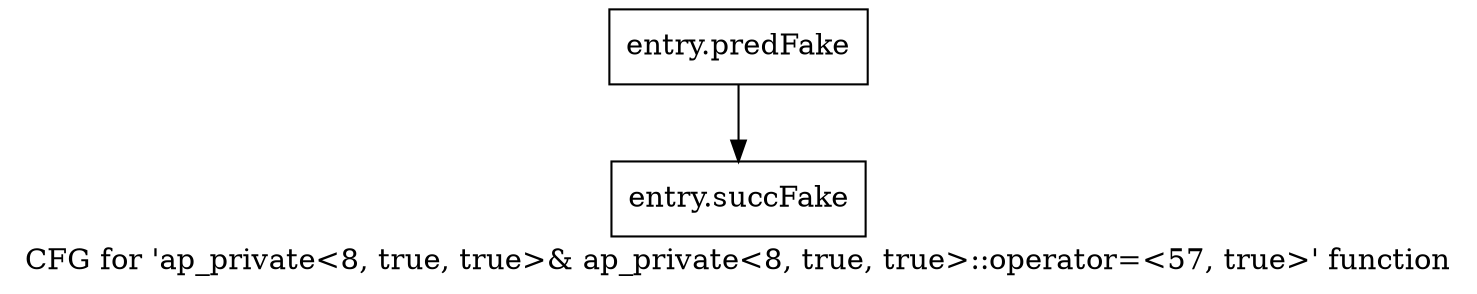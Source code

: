 digraph "CFG for 'ap_private\<8, true, true\>& ap_private\<8, true, true\>::operator=\<57, true\>' function" {
	label="CFG for 'ap_private\<8, true, true\>& ap_private\<8, true, true\>::operator=\<57, true\>' function";

	Node0x3ca1d20 [shape=record,filename="",linenumber="",label="{entry.predFake}"];
	Node0x3ca1d20 -> Node0x3ea71a0[ callList="" memoryops="" filename="/tools/Xilinx/Vitis_HLS/2022.1/include/etc/ap_private.h" execusionnum="3200"];
	Node0x3ea71a0 [shape=record,filename="/tools/Xilinx/Vitis_HLS/2022.1/include/etc/ap_private.h",linenumber="1509",label="{entry.succFake}"];
}
